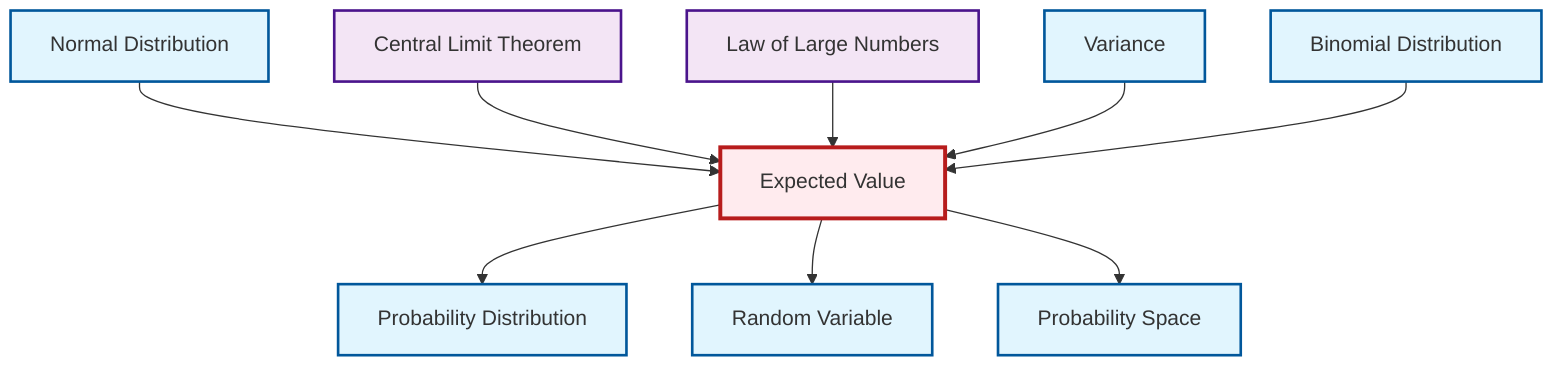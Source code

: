 graph TD
    classDef definition fill:#e1f5fe,stroke:#01579b,stroke-width:2px
    classDef theorem fill:#f3e5f5,stroke:#4a148c,stroke-width:2px
    classDef axiom fill:#fff3e0,stroke:#e65100,stroke-width:2px
    classDef example fill:#e8f5e9,stroke:#1b5e20,stroke-width:2px
    classDef current fill:#ffebee,stroke:#b71c1c,stroke-width:3px
    def-expectation["Expected Value"]:::definition
    thm-central-limit["Central Limit Theorem"]:::theorem
    def-variance["Variance"]:::definition
    def-random-variable["Random Variable"]:::definition
    def-normal-distribution["Normal Distribution"]:::definition
    def-probability-distribution["Probability Distribution"]:::definition
    def-probability-space["Probability Space"]:::definition
    thm-law-of-large-numbers["Law of Large Numbers"]:::theorem
    def-binomial-distribution["Binomial Distribution"]:::definition
    def-normal-distribution --> def-expectation
    thm-central-limit --> def-expectation
    def-expectation --> def-probability-distribution
    thm-law-of-large-numbers --> def-expectation
    def-expectation --> def-random-variable
    def-expectation --> def-probability-space
    def-variance --> def-expectation
    def-binomial-distribution --> def-expectation
    class def-expectation current